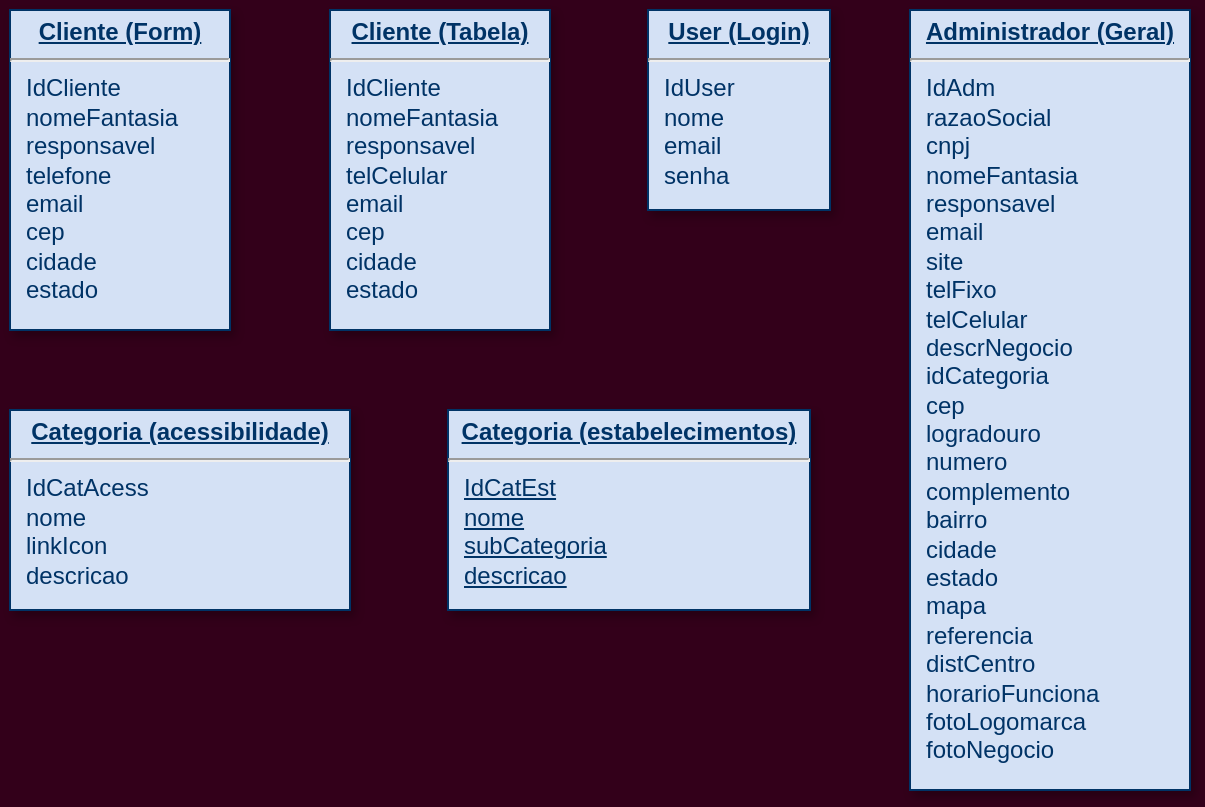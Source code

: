 <mxfile version="14.4.2" type="device"><diagram name="Page-1" id="efa7a0a1-bf9b-a30e-e6df-94a7791c09e9"><mxGraphModel dx="920" dy="589" grid="1" gridSize="10" guides="1" tooltips="1" connect="1" arrows="1" fold="1" page="1" pageScale="1" pageWidth="827" pageHeight="1169" background="#33001A" math="0" shadow="0"><root><mxCell id="0"/><mxCell id="1" parent="0"/><mxCell id="23" value="&lt;p style=&quot;margin: 4px 0px 0px ; text-align: center ; text-decoration: underline&quot;&gt;&lt;strong&gt;&lt;font style=&quot;font-size: 12px&quot;&gt;Cliente (Tabela)&lt;/font&gt;&lt;/strong&gt;&lt;/p&gt;&lt;hr&gt;&lt;p style=&quot;margin: 0px 0px 0px 8px&quot;&gt;&lt;font style=&quot;font-size: 12px&quot;&gt;IdCliente&lt;/font&gt;&lt;/p&gt;&lt;p style=&quot;margin: 0px 0px 0px 8px&quot;&gt;&lt;font style=&quot;font-size: 12px&quot;&gt;nomeFantasia&lt;/font&gt;&lt;/p&gt;&lt;p style=&quot;margin: 0px 0px 0px 8px&quot;&gt;&lt;font style=&quot;font-size: 12px&quot;&gt;responsavel&lt;/font&gt;&lt;/p&gt;&lt;p style=&quot;margin: 0px 0px 0px 8px&quot;&gt;&lt;font style=&quot;font-size: 12px&quot;&gt;telCelular&lt;/font&gt;&lt;/p&gt;&lt;p style=&quot;margin: 0px 0px 0px 8px&quot;&gt;&lt;font style=&quot;font-size: 12px&quot;&gt;email&lt;/font&gt;&lt;/p&gt;&lt;p style=&quot;margin: 0px 0px 0px 8px&quot;&gt;&lt;font style=&quot;font-size: 12px&quot;&gt;cep&lt;/font&gt;&lt;/p&gt;&lt;p style=&quot;margin: 0px 0px 0px 8px&quot;&gt;&lt;font style=&quot;font-size: 12px&quot;&gt;cidade&lt;/font&gt;&lt;/p&gt;&lt;p style=&quot;margin: 0px 0px 0px 8px&quot;&gt;&lt;font style=&quot;font-size: 12px&quot;&gt;estado&lt;/font&gt;&lt;/p&gt;" style="verticalAlign=top;align=left;overflow=fill;fontSize=12;fontFamily=Helvetica;html=1;strokeColor=#003366;shadow=1;fillColor=#D4E1F5;fontColor=#003366" parent="1" vertex="1"><mxGeometry x="200" y="40" width="110" height="160" as="geometry"/></mxCell><mxCell id="25" value="&lt;p style=&quot;margin: 4px 0px 0px ; text-align: center ; text-decoration: underline&quot;&gt;&lt;strong&gt;&lt;font style=&quot;font-size: 12px&quot;&gt;Cliente (Form)&lt;/font&gt;&lt;/strong&gt;&lt;/p&gt;&lt;hr&gt;&lt;p style=&quot;margin: 0px 0px 0px 8px&quot;&gt;&lt;font style=&quot;font-size: 12px&quot;&gt;IdCliente&lt;/font&gt;&lt;/p&gt;&lt;p style=&quot;margin: 0px 0px 0px 8px&quot;&gt;&lt;font style=&quot;font-size: 12px&quot;&gt;nomeFantasia&lt;/font&gt;&lt;/p&gt;&lt;p style=&quot;margin: 0px 0px 0px 8px&quot;&gt;&lt;font style=&quot;font-size: 12px&quot;&gt;responsavel&lt;/font&gt;&lt;/p&gt;&lt;p style=&quot;margin: 0px 0px 0px 8px&quot;&gt;&lt;font style=&quot;font-size: 12px&quot;&gt;telefone&lt;/font&gt;&lt;/p&gt;&lt;p style=&quot;margin: 0px 0px 0px 8px&quot;&gt;&lt;font style=&quot;font-size: 12px&quot;&gt;email&lt;/font&gt;&lt;/p&gt;&lt;p style=&quot;margin: 0px 0px 0px 8px&quot;&gt;&lt;font style=&quot;font-size: 12px&quot;&gt;cep&lt;/font&gt;&lt;/p&gt;&lt;p style=&quot;margin: 0px 0px 0px 8px&quot;&gt;&lt;font style=&quot;font-size: 12px&quot;&gt;cidade&lt;/font&gt;&lt;/p&gt;&lt;p style=&quot;margin: 0px 0px 0px 8px&quot;&gt;&lt;font style=&quot;font-size: 12px&quot;&gt;estado&lt;/font&gt;&lt;/p&gt;" style="verticalAlign=top;align=left;overflow=fill;fontSize=12;fontFamily=Helvetica;html=1;strokeColor=#003366;shadow=1;fillColor=#D4E1F5;fontColor=#003366;perimeterSpacing=1;" parent="1" vertex="1"><mxGeometry x="40" y="40" width="110" height="160" as="geometry"/></mxCell><mxCell id="bNmcA5ZRe02V7ZTKNCDa-116" value="&lt;p style=&quot;margin: 4px 0px 0px ; text-align: center ; text-decoration: underline&quot;&gt;&lt;strong&gt;&lt;font style=&quot;font-size: 12px&quot;&gt;Categoria (acessibilidade)&lt;/font&gt;&lt;/strong&gt;&lt;/p&gt;&lt;hr&gt;&lt;p style=&quot;margin: 0px 0px 0px 8px&quot;&gt;&lt;font style=&quot;font-size: 12px&quot;&gt;IdCatAcess&lt;/font&gt;&lt;/p&gt;&lt;p style=&quot;margin: 0px 0px 0px 8px&quot;&gt;&lt;font style=&quot;font-size: 12px&quot;&gt;nome&lt;/font&gt;&lt;/p&gt;&lt;p style=&quot;margin: 0px 0px 0px 8px&quot;&gt;&lt;font style=&quot;font-size: 12px&quot;&gt;linkIcon&lt;/font&gt;&lt;/p&gt;&lt;p style=&quot;margin: 0px 0px 0px 8px&quot;&gt;&lt;font style=&quot;font-size: 12px&quot;&gt;descricao&lt;/font&gt;&lt;/p&gt;" style="verticalAlign=top;align=left;overflow=fill;fontSize=12;fontFamily=Helvetica;html=1;strokeColor=#003366;shadow=1;fillColor=#D4E1F5;fontColor=#003366" vertex="1" parent="1"><mxGeometry x="40" y="240" width="170" height="100" as="geometry"/></mxCell><mxCell id="20" value="&lt;p style=&quot;margin: 4px 0px 0px ; text-align: center&quot;&gt;&lt;strong&gt;&lt;font style=&quot;font-size: 12px&quot;&gt;&lt;u&gt;Categoria (estabelecimentos)&lt;/u&gt;&lt;/font&gt;&lt;/strong&gt;&lt;/p&gt;&lt;hr&gt;&lt;p style=&quot;margin: 0px 0px 0px 8px&quot;&gt;&lt;font style=&quot;font-size: 12px&quot;&gt;&lt;u&gt;IdCatEst&lt;/u&gt;&lt;/font&gt;&lt;/p&gt;&lt;p style=&quot;margin: 0px 0px 0px 8px&quot;&gt;&lt;font style=&quot;font-size: 12px&quot;&gt;&lt;u&gt;nome&lt;/u&gt;&lt;/font&gt;&lt;/p&gt;&lt;p style=&quot;margin: 0px 0px 0px 8px&quot;&gt;&lt;font style=&quot;font-size: 12px&quot;&gt;&lt;u&gt;subCategoria&lt;/u&gt;&lt;/font&gt;&lt;/p&gt;&lt;p style=&quot;margin: 0px 0px 0px 8px&quot;&gt;&lt;font style=&quot;font-size: 12px&quot;&gt;&lt;u&gt;descricao&lt;/u&gt;&lt;/font&gt;&lt;/p&gt;" style="verticalAlign=top;align=left;overflow=fill;fontSize=12;fontFamily=Helvetica;html=1;strokeColor=#003366;shadow=1;fillColor=#D4E1F5;fontColor=#003366" parent="1" vertex="1"><mxGeometry x="259" y="240" width="181" height="100" as="geometry"/></mxCell><mxCell id="bNmcA5ZRe02V7ZTKNCDa-118" value="&lt;p style=&quot;margin: 4px 0px 0px ; text-align: center ; text-decoration: underline&quot;&gt;&lt;strong&gt;&lt;font style=&quot;font-size: 12px&quot;&gt;User (Login)&lt;/font&gt;&lt;/strong&gt;&lt;/p&gt;&lt;hr&gt;&lt;p style=&quot;margin: 0px 0px 0px 8px&quot;&gt;IdUser&lt;/p&gt;&lt;p style=&quot;margin: 0px 0px 0px 8px&quot;&gt;nome&lt;/p&gt;&lt;p style=&quot;margin: 0px 0px 0px 8px&quot;&gt;email&lt;/p&gt;&lt;p style=&quot;margin: 0px 0px 0px 8px&quot;&gt;senha&lt;/p&gt;" style="verticalAlign=top;align=left;overflow=fill;fontSize=12;fontFamily=Helvetica;html=1;strokeColor=#003366;shadow=1;fillColor=#D4E1F5;fontColor=#003366" vertex="1" parent="1"><mxGeometry x="359" y="40" width="91" height="100" as="geometry"/></mxCell><mxCell id="bNmcA5ZRe02V7ZTKNCDa-119" value="&lt;p style=&quot;margin: 4px 0px 0px ; text-align: center ; text-decoration: underline&quot;&gt;&lt;strong&gt;&lt;font style=&quot;font-size: 12px&quot;&gt;Administrador (Geral)&lt;/font&gt;&lt;/strong&gt;&lt;/p&gt;&lt;hr&gt;&lt;p style=&quot;margin: 0px 0px 0px 8px&quot;&gt;IdAdm&lt;br&gt;razaoSocial&lt;/p&gt;&lt;p style=&quot;margin: 0px 0px 0px 8px&quot;&gt;cnpj&lt;/p&gt;&lt;p style=&quot;margin: 0px 0px 0px 8px&quot;&gt;nomeFantasia&lt;/p&gt;&lt;p style=&quot;margin: 0px 0px 0px 8px&quot;&gt;responsavel&lt;/p&gt;&lt;p style=&quot;margin: 0px 0px 0px 8px&quot;&gt;email&lt;/p&gt;&lt;p style=&quot;margin: 0px 0px 0px 8px&quot;&gt;site&lt;/p&gt;&lt;p style=&quot;margin: 0px 0px 0px 8px&quot;&gt;telFixo&lt;/p&gt;&lt;p style=&quot;margin: 0px 0px 0px 8px&quot;&gt;telCelular&lt;/p&gt;&lt;p style=&quot;margin: 0px 0px 0px 8px&quot;&gt;descrNegocio&lt;/p&gt;&lt;p style=&quot;margin: 0px 0px 0px 8px&quot;&gt;idCategoria&lt;/p&gt;&lt;p style=&quot;margin: 0px 0px 0px 8px&quot;&gt;cep&lt;/p&gt;&lt;p style=&quot;margin: 0px 0px 0px 8px&quot;&gt;logradouro&lt;/p&gt;&lt;p style=&quot;margin: 0px 0px 0px 8px&quot;&gt;numero&lt;/p&gt;&lt;p style=&quot;margin: 0px 0px 0px 8px&quot;&gt;complemento&lt;/p&gt;&lt;p style=&quot;margin: 0px 0px 0px 8px&quot;&gt;bairro&lt;/p&gt;&lt;p style=&quot;margin: 0px 0px 0px 8px&quot;&gt;cidade&lt;/p&gt;&lt;p style=&quot;margin: 0px 0px 0px 8px&quot;&gt;estado&lt;/p&gt;&lt;p style=&quot;margin: 0px 0px 0px 8px&quot;&gt;mapa&lt;/p&gt;&lt;p style=&quot;margin: 0px 0px 0px 8px&quot;&gt;referencia&lt;/p&gt;&lt;p style=&quot;margin: 0px 0px 0px 8px&quot;&gt;distCentro&lt;/p&gt;&lt;p style=&quot;margin: 0px 0px 0px 8px&quot;&gt;horarioFunciona&lt;/p&gt;&lt;p style=&quot;margin: 0px 0px 0px 8px&quot;&gt;fotoLogomarca&lt;/p&gt;&lt;p style=&quot;margin: 0px 0px 0px 8px&quot;&gt;fotoNegocio&lt;/p&gt;&lt;p style=&quot;margin: 0px 0px 0px 8px&quot;&gt;&lt;br&gt;&lt;/p&gt;" style="verticalAlign=top;align=left;overflow=fill;fontSize=12;fontFamily=Helvetica;html=1;strokeColor=#003366;shadow=1;fillColor=#D4E1F5;fontColor=#003366" vertex="1" parent="1"><mxGeometry x="490" y="40" width="140" height="390" as="geometry"/></mxCell></root></mxGraphModel></diagram></mxfile>